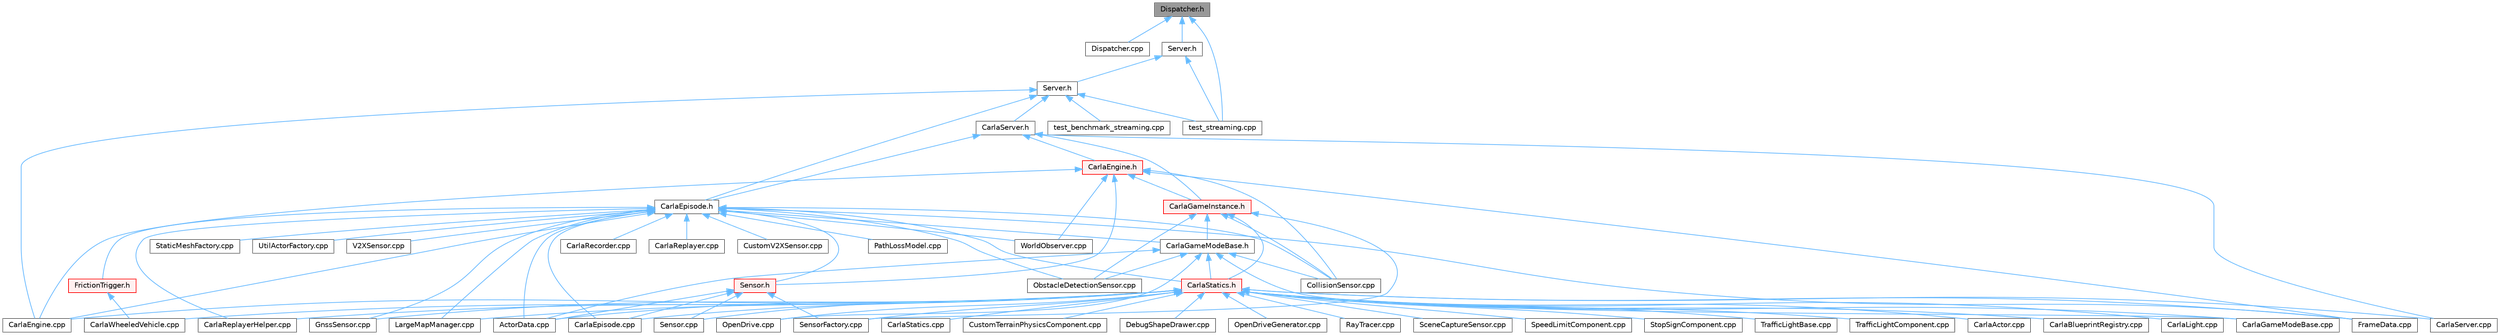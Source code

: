 digraph "Dispatcher.h"
{
 // INTERACTIVE_SVG=YES
 // LATEX_PDF_SIZE
  bgcolor="transparent";
  edge [fontname=Helvetica,fontsize=10,labelfontname=Helvetica,labelfontsize=10];
  node [fontname=Helvetica,fontsize=10,shape=box,height=0.2,width=0.4];
  Node1 [id="Node000001",label="Dispatcher.h",height=0.2,width=0.4,color="gray40", fillcolor="grey60", style="filled", fontcolor="black",tooltip=" "];
  Node1 -> Node2 [id="edge1_Node000001_Node000002",dir="back",color="steelblue1",style="solid",tooltip=" "];
  Node2 [id="Node000002",label="Dispatcher.cpp",height=0.2,width=0.4,color="grey40", fillcolor="white", style="filled",URL="$db/dd1/Dispatcher_8cpp.html",tooltip=" "];
  Node1 -> Node3 [id="edge2_Node000001_Node000003",dir="back",color="steelblue1",style="solid",tooltip=" "];
  Node3 [id="Node000003",label="Server.h",height=0.2,width=0.4,color="grey40", fillcolor="white", style="filled",URL="$de/d03/streaming_2low__level_2Server_8h.html",tooltip=" "];
  Node3 -> Node4 [id="edge3_Node000003_Node000004",dir="back",color="steelblue1",style="solid",tooltip=" "];
  Node4 [id="Node000004",label="Server.h",height=0.2,width=0.4,color="grey40", fillcolor="white", style="filled",URL="$d8/df6/streaming_2Server_8h.html",tooltip=" "];
  Node4 -> Node5 [id="edge4_Node000004_Node000005",dir="back",color="steelblue1",style="solid",tooltip=" "];
  Node5 [id="Node000005",label="CarlaEngine.cpp",height=0.2,width=0.4,color="grey40", fillcolor="white", style="filled",URL="$d6/da1/CarlaEngine_8cpp.html",tooltip=" "];
  Node4 -> Node6 [id="edge5_Node000004_Node000006",dir="back",color="steelblue1",style="solid",tooltip=" "];
  Node6 [id="Node000006",label="CarlaEpisode.h",height=0.2,width=0.4,color="grey40", fillcolor="white", style="filled",URL="$de/db8/CarlaEpisode_8h.html",tooltip=" "];
  Node6 -> Node7 [id="edge6_Node000006_Node000007",dir="back",color="steelblue1",style="solid",tooltip=" "];
  Node7 [id="Node000007",label="ActorData.cpp",height=0.2,width=0.4,color="grey40", fillcolor="white", style="filled",URL="$da/d7f/ActorData_8cpp.html",tooltip=" "];
  Node6 -> Node5 [id="edge7_Node000006_Node000005",dir="back",color="steelblue1",style="solid",tooltip=" "];
  Node6 -> Node8 [id="edge8_Node000006_Node000008",dir="back",color="steelblue1",style="solid",tooltip=" "];
  Node8 [id="Node000008",label="CarlaEpisode.cpp",height=0.2,width=0.4,color="grey40", fillcolor="white", style="filled",URL="$d6/dd9/CarlaEpisode_8cpp.html",tooltip=" "];
  Node6 -> Node9 [id="edge9_Node000006_Node000009",dir="back",color="steelblue1",style="solid",tooltip=" "];
  Node9 [id="Node000009",label="CarlaGameModeBase.h",height=0.2,width=0.4,color="grey40", fillcolor="white", style="filled",URL="$d3/d49/CarlaGameModeBase_8h.html",tooltip=" "];
  Node9 -> Node7 [id="edge10_Node000009_Node000007",dir="back",color="steelblue1",style="solid",tooltip=" "];
  Node9 -> Node10 [id="edge11_Node000009_Node000010",dir="back",color="steelblue1",style="solid",tooltip=" "];
  Node10 [id="Node000010",label="CarlaGameModeBase.cpp",height=0.2,width=0.4,color="grey40", fillcolor="white", style="filled",URL="$d0/d2e/CarlaGameModeBase_8cpp.html",tooltip=" "];
  Node9 -> Node11 [id="edge12_Node000009_Node000011",dir="back",color="steelblue1",style="solid",tooltip=" "];
  Node11 [id="Node000011",label="CarlaStatics.h",height=0.2,width=0.4,color="red", fillcolor="#FFF0F0", style="filled",URL="$d9/dc8/CarlaStatics_8h.html",tooltip=" "];
  Node11 -> Node7 [id="edge13_Node000011_Node000007",dir="back",color="steelblue1",style="solid",tooltip=" "];
  Node11 -> Node12 [id="edge14_Node000011_Node000012",dir="back",color="steelblue1",style="solid",tooltip=" "];
  Node12 [id="Node000012",label="CarlaActor.cpp",height=0.2,width=0.4,color="grey40", fillcolor="white", style="filled",URL="$d3/d43/CarlaActor_8cpp.html",tooltip=" "];
  Node11 -> Node13 [id="edge15_Node000011_Node000013",dir="back",color="steelblue1",style="solid",tooltip=" "];
  Node13 [id="Node000013",label="CarlaBlueprintRegistry.cpp",height=0.2,width=0.4,color="grey40", fillcolor="white", style="filled",URL="$d0/d3b/CarlaBlueprintRegistry_8cpp.html",tooltip=" "];
  Node11 -> Node5 [id="edge16_Node000011_Node000005",dir="back",color="steelblue1",style="solid",tooltip=" "];
  Node11 -> Node8 [id="edge17_Node000011_Node000008",dir="back",color="steelblue1",style="solid",tooltip=" "];
  Node11 -> Node10 [id="edge18_Node000011_Node000010",dir="back",color="steelblue1",style="solid",tooltip=" "];
  Node11 -> Node14 [id="edge19_Node000011_Node000014",dir="back",color="steelblue1",style="solid",tooltip=" "];
  Node14 [id="Node000014",label="CarlaLight.cpp",height=0.2,width=0.4,color="grey40", fillcolor="white", style="filled",URL="$d9/d95/CarlaLight_8cpp.html",tooltip=" "];
  Node11 -> Node15 [id="edge20_Node000011_Node000015",dir="back",color="steelblue1",style="solid",tooltip=" "];
  Node15 [id="Node000015",label="CarlaReplayerHelper.cpp",height=0.2,width=0.4,color="grey40", fillcolor="white", style="filled",URL="$d2/d32/CarlaReplayerHelper_8cpp.html",tooltip=" "];
  Node11 -> Node16 [id="edge21_Node000011_Node000016",dir="back",color="steelblue1",style="solid",tooltip=" "];
  Node16 [id="Node000016",label="CarlaServer.cpp",height=0.2,width=0.4,color="grey40", fillcolor="white", style="filled",URL="$db/d6c/CarlaServer_8cpp.html",tooltip=" "];
  Node11 -> Node17 [id="edge22_Node000011_Node000017",dir="back",color="steelblue1",style="solid",tooltip=" "];
  Node17 [id="Node000017",label="CarlaStatics.cpp",height=0.2,width=0.4,color="grey40", fillcolor="white", style="filled",URL="$d5/d6e/CarlaStatics_8cpp.html",tooltip=" "];
  Node11 -> Node18 [id="edge23_Node000011_Node000018",dir="back",color="steelblue1",style="solid",tooltip=" "];
  Node18 [id="Node000018",label="CarlaWheeledVehicle.cpp",height=0.2,width=0.4,color="grey40", fillcolor="white", style="filled",URL="$dc/d65/CarlaWheeledVehicle_8cpp.html",tooltip=" "];
  Node11 -> Node19 [id="edge24_Node000011_Node000019",dir="back",color="steelblue1",style="solid",tooltip=" "];
  Node19 [id="Node000019",label="CustomTerrainPhysicsComponent.cpp",height=0.2,width=0.4,color="grey40", fillcolor="white", style="filled",URL="$d1/d59/CustomTerrainPhysicsComponent_8cpp.html",tooltip=" "];
  Node11 -> Node20 [id="edge25_Node000011_Node000020",dir="back",color="steelblue1",style="solid",tooltip=" "];
  Node20 [id="Node000020",label="DebugShapeDrawer.cpp",height=0.2,width=0.4,color="grey40", fillcolor="white", style="filled",URL="$d3/d7b/DebugShapeDrawer_8cpp.html",tooltip=" "];
  Node11 -> Node21 [id="edge26_Node000011_Node000021",dir="back",color="steelblue1",style="solid",tooltip=" "];
  Node21 [id="Node000021",label="FrameData.cpp",height=0.2,width=0.4,color="grey40", fillcolor="white", style="filled",URL="$df/d8a/FrameData_8cpp.html",tooltip=" "];
  Node11 -> Node22 [id="edge27_Node000011_Node000022",dir="back",color="steelblue1",style="solid",tooltip=" "];
  Node22 [id="Node000022",label="GnssSensor.cpp",height=0.2,width=0.4,color="grey40", fillcolor="white", style="filled",URL="$d7/d22/GnssSensor_8cpp.html",tooltip=" "];
  Node11 -> Node23 [id="edge28_Node000011_Node000023",dir="back",color="steelblue1",style="solid",tooltip=" "];
  Node23 [id="Node000023",label="LargeMapManager.cpp",height=0.2,width=0.4,color="grey40", fillcolor="white", style="filled",URL="$df/d6c/LargeMapManager_8cpp.html",tooltip=" "];
  Node11 -> Node24 [id="edge29_Node000011_Node000024",dir="back",color="steelblue1",style="solid",tooltip=" "];
  Node24 [id="Node000024",label="OpenDrive.cpp",height=0.2,width=0.4,color="grey40", fillcolor="white", style="filled",URL="$d9/d30/Unreal_2CarlaUE4_2Plugins_2Carla_2Source_2Carla_2OpenDrive_2OpenDrive_8cpp.html",tooltip=" "];
  Node11 -> Node25 [id="edge30_Node000011_Node000025",dir="back",color="steelblue1",style="solid",tooltip=" "];
  Node25 [id="Node000025",label="OpenDriveGenerator.cpp",height=0.2,width=0.4,color="grey40", fillcolor="white", style="filled",URL="$dc/d85/OpenDriveGenerator_8cpp.html",tooltip=" "];
  Node11 -> Node26 [id="edge31_Node000011_Node000026",dir="back",color="steelblue1",style="solid",tooltip=" "];
  Node26 [id="Node000026",label="RayTracer.cpp",height=0.2,width=0.4,color="grey40", fillcolor="white", style="filled",URL="$de/dc2/RayTracer_8cpp.html",tooltip=" "];
  Node11 -> Node27 [id="edge32_Node000011_Node000027",dir="back",color="steelblue1",style="solid",tooltip=" "];
  Node27 [id="Node000027",label="SceneCaptureSensor.cpp",height=0.2,width=0.4,color="grey40", fillcolor="white", style="filled",URL="$db/d2d/SceneCaptureSensor_8cpp.html",tooltip=" "];
  Node11 -> Node28 [id="edge33_Node000011_Node000028",dir="back",color="steelblue1",style="solid",tooltip=" "];
  Node28 [id="Node000028",label="Sensor.cpp",height=0.2,width=0.4,color="grey40", fillcolor="white", style="filled",URL="$d7/d16/Sensor_8cpp.html",tooltip=" "];
  Node11 -> Node29 [id="edge34_Node000011_Node000029",dir="back",color="steelblue1",style="solid",tooltip=" "];
  Node29 [id="Node000029",label="SensorFactory.cpp",height=0.2,width=0.4,color="grey40", fillcolor="white", style="filled",URL="$d0/dde/SensorFactory_8cpp.html",tooltip=" "];
  Node11 -> Node30 [id="edge35_Node000011_Node000030",dir="back",color="steelblue1",style="solid",tooltip=" "];
  Node30 [id="Node000030",label="SpeedLimitComponent.cpp",height=0.2,width=0.4,color="grey40", fillcolor="white", style="filled",URL="$d2/dd9/SpeedLimitComponent_8cpp.html",tooltip=" "];
  Node11 -> Node31 [id="edge36_Node000011_Node000031",dir="back",color="steelblue1",style="solid",tooltip=" "];
  Node31 [id="Node000031",label="StopSignComponent.cpp",height=0.2,width=0.4,color="grey40", fillcolor="white", style="filled",URL="$d6/ddb/StopSignComponent_8cpp.html",tooltip=" "];
  Node11 -> Node32 [id="edge37_Node000011_Node000032",dir="back",color="steelblue1",style="solid",tooltip=" "];
  Node32 [id="Node000032",label="TrafficLightBase.cpp",height=0.2,width=0.4,color="grey40", fillcolor="white", style="filled",URL="$d2/d40/TrafficLightBase_8cpp.html",tooltip=" "];
  Node11 -> Node33 [id="edge38_Node000011_Node000033",dir="back",color="steelblue1",style="solid",tooltip=" "];
  Node33 [id="Node000033",label="TrafficLightComponent.cpp",height=0.2,width=0.4,color="grey40", fillcolor="white", style="filled",URL="$d3/dcd/TrafficLightComponent_8cpp.html",tooltip=" "];
  Node9 -> Node39 [id="edge39_Node000009_Node000039",dir="back",color="steelblue1",style="solid",tooltip=" "];
  Node39 [id="Node000039",label="CollisionSensor.cpp",height=0.2,width=0.4,color="grey40", fillcolor="white", style="filled",URL="$da/df0/CollisionSensor_8cpp.html",tooltip=" "];
  Node9 -> Node40 [id="edge40_Node000009_Node000040",dir="back",color="steelblue1",style="solid",tooltip=" "];
  Node40 [id="Node000040",label="ObstacleDetectionSensor.cpp",height=0.2,width=0.4,color="grey40", fillcolor="white", style="filled",URL="$d2/d70/ObstacleDetectionSensor_8cpp.html",tooltip=" "];
  Node9 -> Node24 [id="edge41_Node000009_Node000024",dir="back",color="steelblue1",style="solid",tooltip=" "];
  Node6 -> Node41 [id="edge42_Node000006_Node000041",dir="back",color="steelblue1",style="solid",tooltip=" "];
  Node41 [id="Node000041",label="CarlaRecorder.cpp",height=0.2,width=0.4,color="grey40", fillcolor="white", style="filled",URL="$da/d49/CarlaRecorder_8cpp.html",tooltip=" "];
  Node6 -> Node42 [id="edge43_Node000006_Node000042",dir="back",color="steelblue1",style="solid",tooltip=" "];
  Node42 [id="Node000042",label="CarlaReplayer.cpp",height=0.2,width=0.4,color="grey40", fillcolor="white", style="filled",URL="$db/dba/CarlaReplayer_8cpp.html",tooltip=" "];
  Node6 -> Node15 [id="edge44_Node000006_Node000015",dir="back",color="steelblue1",style="solid",tooltip=" "];
  Node6 -> Node11 [id="edge45_Node000006_Node000011",dir="back",color="steelblue1",style="solid",tooltip=" "];
  Node6 -> Node39 [id="edge46_Node000006_Node000039",dir="back",color="steelblue1",style="solid",tooltip=" "];
  Node6 -> Node43 [id="edge47_Node000006_Node000043",dir="back",color="steelblue1",style="solid",tooltip=" "];
  Node43 [id="Node000043",label="CustomV2XSensor.cpp",height=0.2,width=0.4,color="grey40", fillcolor="white", style="filled",URL="$d8/d97/CustomV2XSensor_8cpp.html",tooltip=" "];
  Node6 -> Node21 [id="edge48_Node000006_Node000021",dir="back",color="steelblue1",style="solid",tooltip=" "];
  Node6 -> Node44 [id="edge49_Node000006_Node000044",dir="back",color="steelblue1",style="solid",tooltip=" "];
  Node44 [id="Node000044",label="FrictionTrigger.h",height=0.2,width=0.4,color="red", fillcolor="#FFF0F0", style="filled",URL="$d4/d30/FrictionTrigger_8h.html",tooltip=" "];
  Node44 -> Node18 [id="edge50_Node000044_Node000018",dir="back",color="steelblue1",style="solid",tooltip=" "];
  Node6 -> Node22 [id="edge51_Node000006_Node000022",dir="back",color="steelblue1",style="solid",tooltip=" "];
  Node6 -> Node23 [id="edge52_Node000006_Node000023",dir="back",color="steelblue1",style="solid",tooltip=" "];
  Node6 -> Node40 [id="edge53_Node000006_Node000040",dir="back",color="steelblue1",style="solid",tooltip=" "];
  Node6 -> Node46 [id="edge54_Node000006_Node000046",dir="back",color="steelblue1",style="solid",tooltip=" "];
  Node46 [id="Node000046",label="PathLossModel.cpp",height=0.2,width=0.4,color="grey40", fillcolor="white", style="filled",URL="$d9/dcb/PathLossModel_8cpp.html",tooltip=" "];
  Node6 -> Node47 [id="edge55_Node000006_Node000047",dir="back",color="steelblue1",style="solid",tooltip=" "];
  Node47 [id="Node000047",label="Sensor.h",height=0.2,width=0.4,color="red", fillcolor="#FFF0F0", style="filled",URL="$d7/d7d/Unreal_2CarlaUE4_2Plugins_2Carla_2Source_2Carla_2Sensor_2Sensor_8h.html",tooltip=" "];
  Node47 -> Node7 [id="edge56_Node000047_Node000007",dir="back",color="steelblue1",style="solid",tooltip=" "];
  Node47 -> Node8 [id="edge57_Node000047_Node000008",dir="back",color="steelblue1",style="solid",tooltip=" "];
  Node47 -> Node28 [id="edge58_Node000047_Node000028",dir="back",color="steelblue1",style="solid",tooltip=" "];
  Node47 -> Node29 [id="edge59_Node000047_Node000029",dir="back",color="steelblue1",style="solid",tooltip=" "];
  Node6 -> Node76 [id="edge60_Node000006_Node000076",dir="back",color="steelblue1",style="solid",tooltip=" "];
  Node76 [id="Node000076",label="StaticMeshFactory.cpp",height=0.2,width=0.4,color="grey40", fillcolor="white", style="filled",URL="$d7/dc4/StaticMeshFactory_8cpp.html",tooltip=" "];
  Node6 -> Node77 [id="edge61_Node000006_Node000077",dir="back",color="steelblue1",style="solid",tooltip=" "];
  Node77 [id="Node000077",label="UtilActorFactory.cpp",height=0.2,width=0.4,color="grey40", fillcolor="white", style="filled",URL="$dc/df0/UtilActorFactory_8cpp.html",tooltip=" "];
  Node6 -> Node51 [id="edge62_Node000006_Node000051",dir="back",color="steelblue1",style="solid",tooltip=" "];
  Node51 [id="Node000051",label="V2XSensor.cpp",height=0.2,width=0.4,color="grey40", fillcolor="white", style="filled",URL="$d2/df9/V2XSensor_8cpp.html",tooltip=" "];
  Node6 -> Node95 [id="edge63_Node000006_Node000095",dir="back",color="steelblue1",style="solid",tooltip=" "];
  Node95 [id="Node000095",label="WorldObserver.cpp",height=0.2,width=0.4,color="grey40", fillcolor="white", style="filled",URL="$d9/de7/WorldObserver_8cpp.html",tooltip=" "];
  Node4 -> Node96 [id="edge64_Node000004_Node000096",dir="back",color="steelblue1",style="solid",tooltip=" "];
  Node96 [id="Node000096",label="CarlaServer.h",height=0.2,width=0.4,color="grey40", fillcolor="white", style="filled",URL="$d0/d35/CarlaServer_8h.html",tooltip=" "];
  Node96 -> Node97 [id="edge65_Node000096_Node000097",dir="back",color="steelblue1",style="solid",tooltip=" "];
  Node97 [id="Node000097",label="CarlaEngine.h",height=0.2,width=0.4,color="red", fillcolor="#FFF0F0", style="filled",URL="$d0/d11/CarlaEngine_8h.html",tooltip=" "];
  Node97 -> Node5 [id="edge66_Node000097_Node000005",dir="back",color="steelblue1",style="solid",tooltip=" "];
  Node97 -> Node100 [id="edge67_Node000097_Node000100",dir="back",color="steelblue1",style="solid",tooltip=" "];
  Node100 [id="Node000100",label="CarlaGameInstance.h",height=0.2,width=0.4,color="red", fillcolor="#FFF0F0", style="filled",URL="$d2/dba/CarlaGameInstance_8h.html",tooltip=" "];
  Node100 -> Node9 [id="edge68_Node000100_Node000009",dir="back",color="steelblue1",style="solid",tooltip=" "];
  Node100 -> Node11 [id="edge69_Node000100_Node000011",dir="back",color="steelblue1",style="solid",tooltip=" "];
  Node100 -> Node39 [id="edge70_Node000100_Node000039",dir="back",color="steelblue1",style="solid",tooltip=" "];
  Node100 -> Node40 [id="edge71_Node000100_Node000040",dir="back",color="steelblue1",style="solid",tooltip=" "];
  Node100 -> Node29 [id="edge72_Node000100_Node000029",dir="back",color="steelblue1",style="solid",tooltip=" "];
  Node97 -> Node39 [id="edge73_Node000097_Node000039",dir="back",color="steelblue1",style="solid",tooltip=" "];
  Node97 -> Node21 [id="edge74_Node000097_Node000021",dir="back",color="steelblue1",style="solid",tooltip=" "];
  Node97 -> Node47 [id="edge75_Node000097_Node000047",dir="back",color="steelblue1",style="solid",tooltip=" "];
  Node97 -> Node95 [id="edge76_Node000097_Node000095",dir="back",color="steelblue1",style="solid",tooltip=" "];
  Node96 -> Node6 [id="edge77_Node000096_Node000006",dir="back",color="steelblue1",style="solid",tooltip=" "];
  Node96 -> Node100 [id="edge78_Node000096_Node000100",dir="back",color="steelblue1",style="solid",tooltip=" "];
  Node96 -> Node16 [id="edge79_Node000096_Node000016",dir="back",color="steelblue1",style="solid",tooltip=" "];
  Node4 -> Node107 [id="edge80_Node000004_Node000107",dir="back",color="steelblue1",style="solid",tooltip=" "];
  Node107 [id="Node000107",label="test_benchmark_streaming.cpp",height=0.2,width=0.4,color="grey40", fillcolor="white", style="filled",URL="$db/dc1/test__benchmark__streaming_8cpp.html",tooltip=" "];
  Node4 -> Node108 [id="edge81_Node000004_Node000108",dir="back",color="steelblue1",style="solid",tooltip=" "];
  Node108 [id="Node000108",label="test_streaming.cpp",height=0.2,width=0.4,color="grey40", fillcolor="white", style="filled",URL="$d3/d36/test__streaming_8cpp.html",tooltip=" "];
  Node3 -> Node108 [id="edge82_Node000003_Node000108",dir="back",color="steelblue1",style="solid",tooltip=" "];
  Node1 -> Node108 [id="edge83_Node000001_Node000108",dir="back",color="steelblue1",style="solid",tooltip=" "];
}
